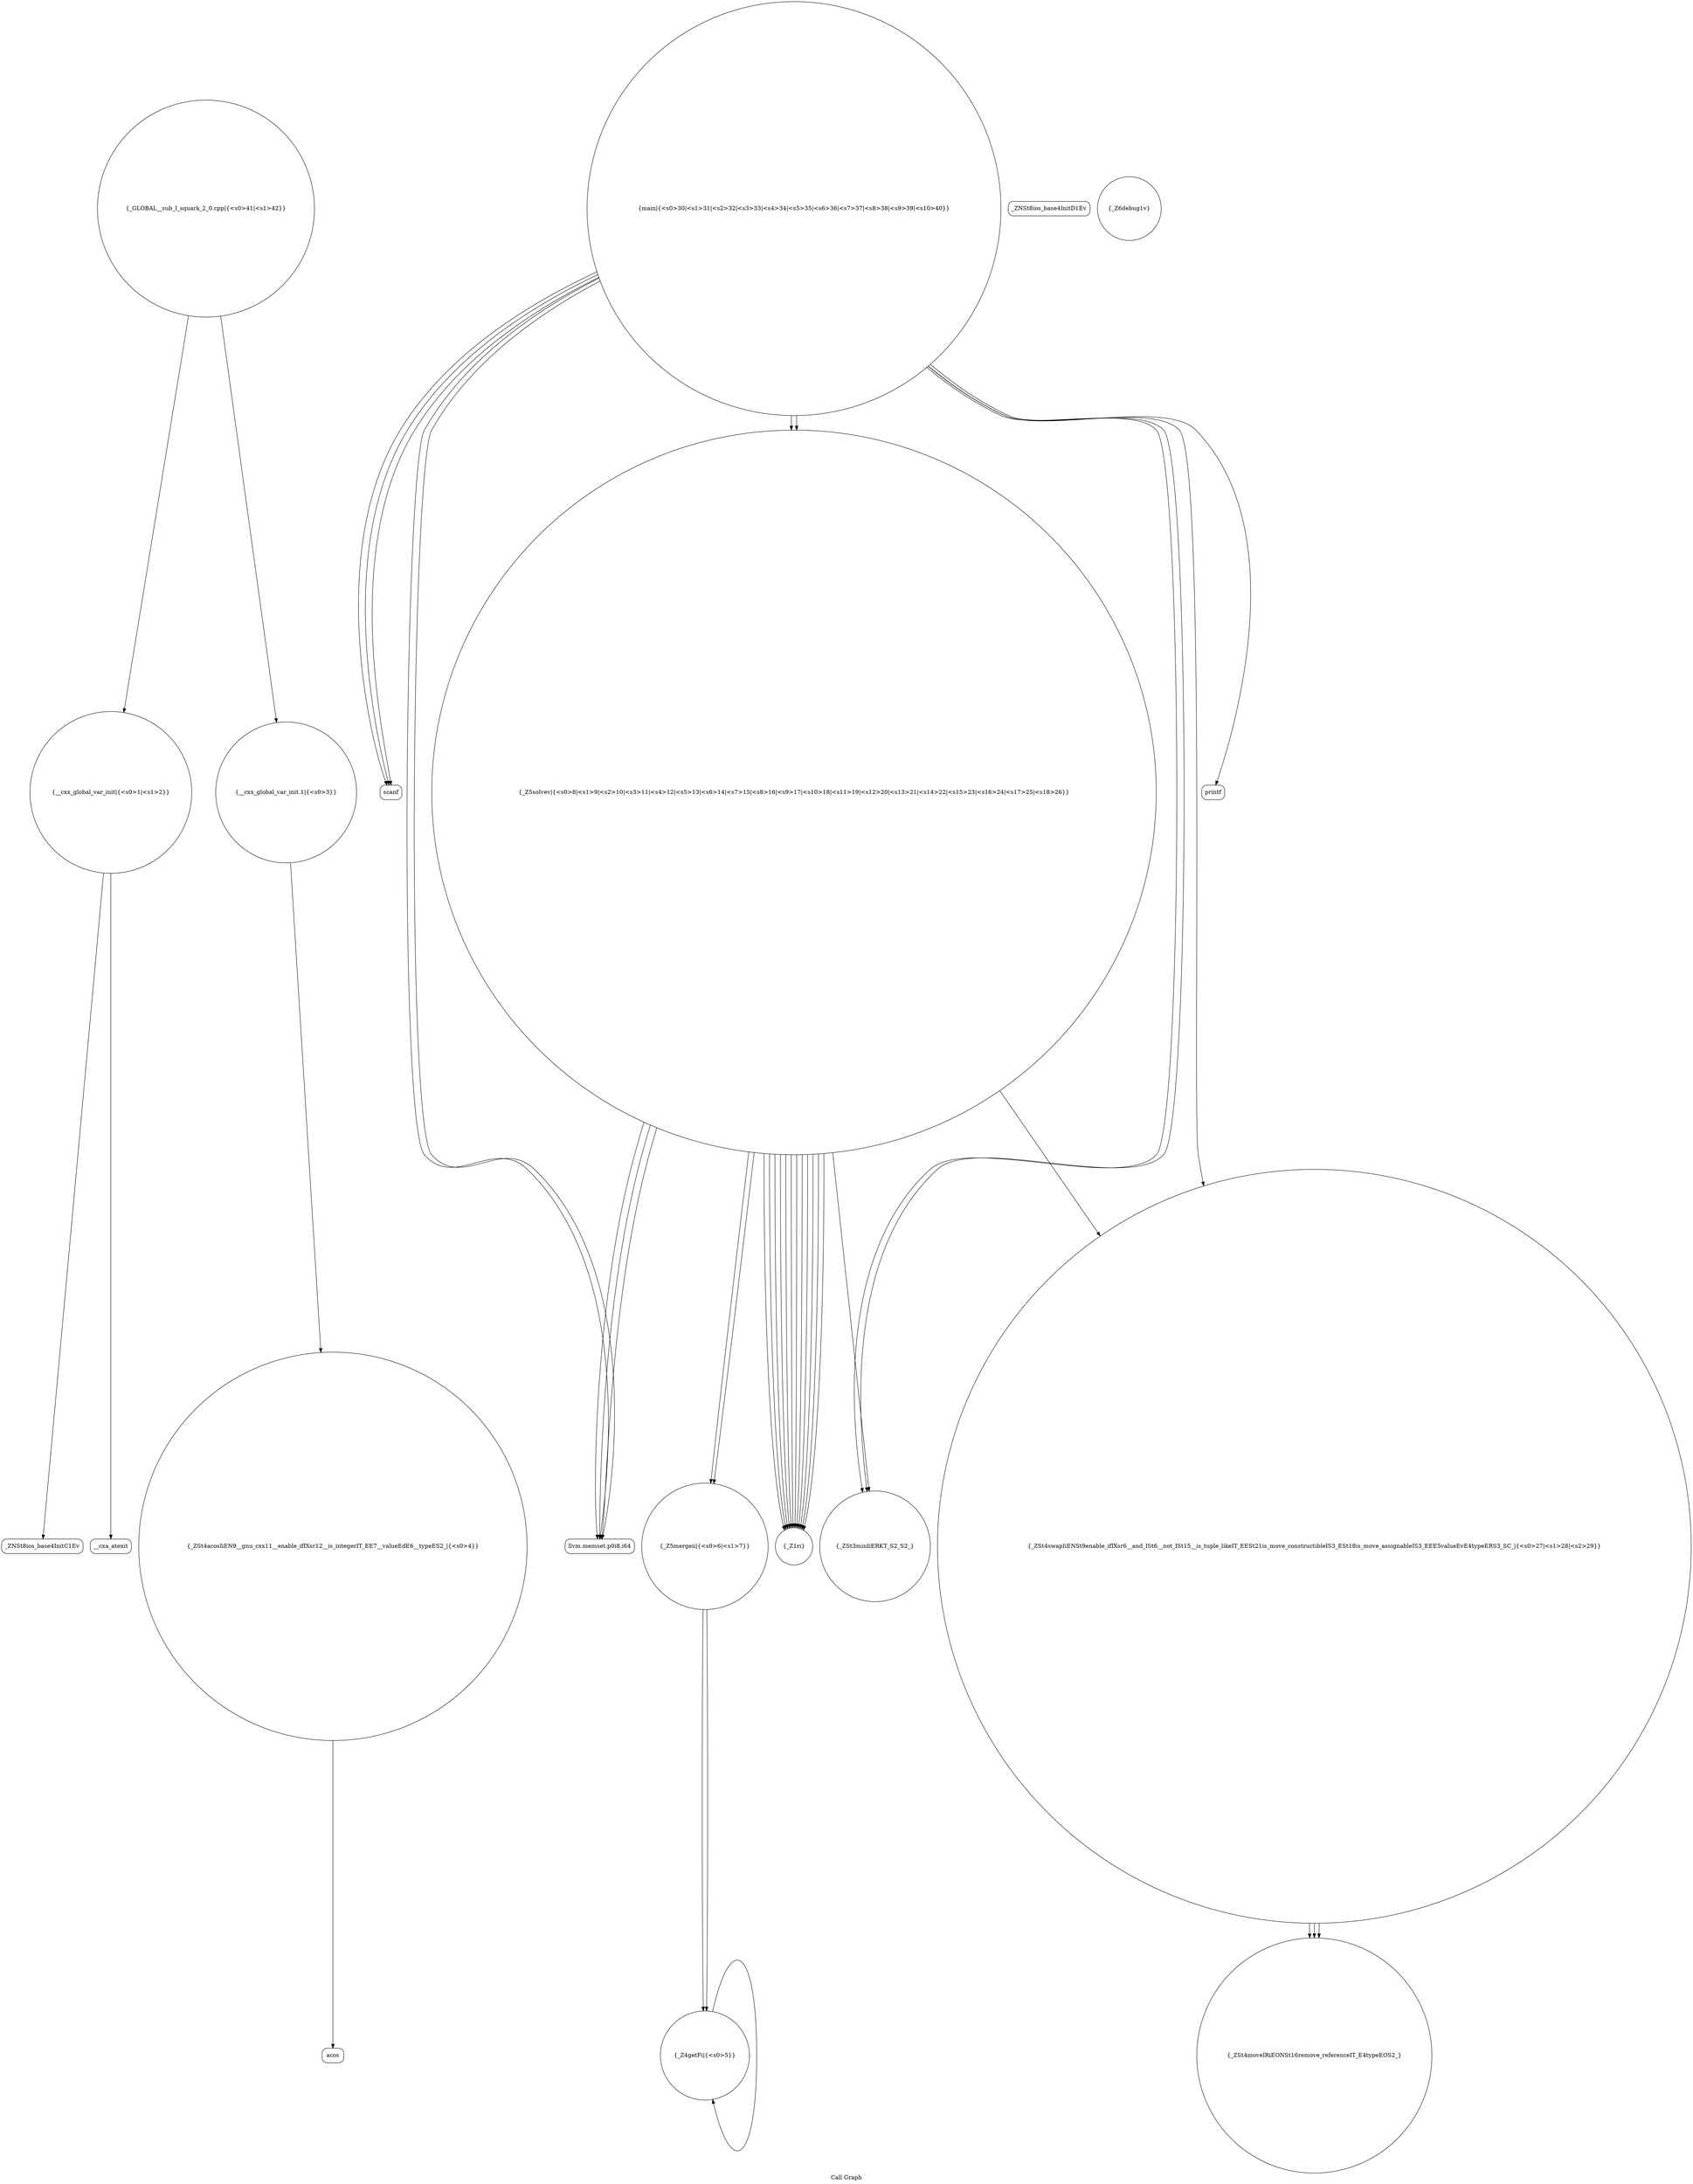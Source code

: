digraph "Call Graph" {
	label="Call Graph";

	Node0x556316fc6830 [shape=record,shape=circle,label="{__cxx_global_var_init|{<s0>1|<s1>2}}"];
	Node0x556316fc6830:s0 -> Node0x556316fc6cc0[color=black];
	Node0x556316fc6830:s1 -> Node0x556316fc6dc0[color=black];
	Node0x556316fc6fc0 [shape=record,shape=circle,label="{_Z1ri}"];
	Node0x556316fc7340 [shape=record,shape=circle,label="{main|{<s0>30|<s1>31|<s2>32|<s3>33|<s4>34|<s5>35|<s6>36|<s7>37|<s8>38|<s9>39|<s10>40}}"];
	Node0x556316fc7340:s0 -> Node0x556316fc73c0[color=black];
	Node0x556316fc7340:s1 -> Node0x556316fc73c0[color=black];
	Node0x556316fc7340:s2 -> Node0x556316fc72c0[color=black];
	Node0x556316fc7340:s3 -> Node0x556316fc72c0[color=black];
	Node0x556316fc7340:s4 -> Node0x556316fc73c0[color=black];
	Node0x556316fc7340:s5 -> Node0x556316fc7140[color=black];
	Node0x556316fc7340:s6 -> Node0x556316fc7240[color=black];
	Node0x556316fc7340:s7 -> Node0x556316fc71c0[color=black];
	Node0x556316fc7340:s8 -> Node0x556316fc7140[color=black];
	Node0x556316fc7340:s9 -> Node0x556316fc7240[color=black];
	Node0x556316fc7340:s10 -> Node0x556316fc7440[color=black];
	Node0x556316fc6d40 [shape=record,shape=Mrecord,label="{_ZNSt8ios_base4InitD1Ev}"];
	Node0x556316fc70c0 [shape=record,shape=circle,label="{_Z5mergeii|{<s0>6|<s1>7}}"];
	Node0x556316fc70c0:s0 -> Node0x556316fc7040[color=black];
	Node0x556316fc70c0:s1 -> Node0x556316fc7040[color=black];
	Node0x556316fc7440 [shape=record,shape=Mrecord,label="{printf}"];
	Node0x556316fc6e40 [shape=record,shape=circle,label="{_Z6debug1v}"];
	Node0x556316fc71c0 [shape=record,shape=circle,label="{_ZSt4swapIiENSt9enable_ifIXsr6__and_ISt6__not_ISt15__is_tuple_likeIT_EESt21is_move_constructibleIS3_ESt18is_move_assignableIS3_EEE5valueEvE4typeERS3_SC_|{<s0>27|<s1>28|<s2>29}}"];
	Node0x556316fc71c0:s0 -> Node0x556316fc7540[color=black];
	Node0x556316fc71c0:s1 -> Node0x556316fc7540[color=black];
	Node0x556316fc71c0:s2 -> Node0x556316fc7540[color=black];
	Node0x556316fc7540 [shape=record,shape=circle,label="{_ZSt4moveIRiEONSt16remove_referenceIT_E4typeEOS2_}"];
	Node0x556316fc6f40 [shape=record,shape=circle,label="{_ZSt4acosIiEN9__gnu_cxx11__enable_ifIXsr12__is_integerIT_EE7__valueEdE6__typeES2_|{<s0>4}}"];
	Node0x556316fc6f40:s0 -> Node0x556316fc74c0[color=black];
	Node0x556316fc72c0 [shape=record,shape=Mrecord,label="{llvm.memset.p0i8.i64}"];
	Node0x556316fc6cc0 [shape=record,shape=Mrecord,label="{_ZNSt8ios_base4InitC1Ev}"];
	Node0x556316fc7040 [shape=record,shape=circle,label="{_Z4getFi|{<s0>5}}"];
	Node0x556316fc7040:s0 -> Node0x556316fc7040[color=black];
	Node0x556316fc73c0 [shape=record,shape=Mrecord,label="{scanf}"];
	Node0x556316fc6dc0 [shape=record,shape=Mrecord,label="{__cxa_atexit}"];
	Node0x556316fc7140 [shape=record,shape=circle,label="{_Z5solvev|{<s0>8|<s1>9|<s2>10|<s3>11|<s4>12|<s5>13|<s6>14|<s7>15|<s8>16|<s9>17|<s10>18|<s11>19|<s12>20|<s13>21|<s14>22|<s15>23|<s16>24|<s17>25|<s18>26}}"];
	Node0x556316fc7140:s0 -> Node0x556316fc6fc0[color=black];
	Node0x556316fc7140:s1 -> Node0x556316fc6fc0[color=black];
	Node0x556316fc7140:s2 -> Node0x556316fc6fc0[color=black];
	Node0x556316fc7140:s3 -> Node0x556316fc6fc0[color=black];
	Node0x556316fc7140:s4 -> Node0x556316fc71c0[color=black];
	Node0x556316fc7140:s5 -> Node0x556316fc6fc0[color=black];
	Node0x556316fc7140:s6 -> Node0x556316fc6fc0[color=black];
	Node0x556316fc7140:s7 -> Node0x556316fc6fc0[color=black];
	Node0x556316fc7140:s8 -> Node0x556316fc6fc0[color=black];
	Node0x556316fc7140:s9 -> Node0x556316fc6fc0[color=black];
	Node0x556316fc7140:s10 -> Node0x556316fc6fc0[color=black];
	Node0x556316fc7140:s11 -> Node0x556316fc6fc0[color=black];
	Node0x556316fc7140:s12 -> Node0x556316fc6fc0[color=black];
	Node0x556316fc7140:s13 -> Node0x556316fc7240[color=black];
	Node0x556316fc7140:s14 -> Node0x556316fc72c0[color=black];
	Node0x556316fc7140:s15 -> Node0x556316fc72c0[color=black];
	Node0x556316fc7140:s16 -> Node0x556316fc72c0[color=black];
	Node0x556316fc7140:s17 -> Node0x556316fc70c0[color=black];
	Node0x556316fc7140:s18 -> Node0x556316fc70c0[color=black];
	Node0x556316fc74c0 [shape=record,shape=Mrecord,label="{acos}"];
	Node0x556316fc6ec0 [shape=record,shape=circle,label="{__cxx_global_var_init.1|{<s0>3}}"];
	Node0x556316fc6ec0:s0 -> Node0x556316fc6f40[color=black];
	Node0x556316fc7240 [shape=record,shape=circle,label="{_ZSt3minIiERKT_S2_S2_}"];
	Node0x556316fc75c0 [shape=record,shape=circle,label="{_GLOBAL__sub_I_squark_2_0.cpp|{<s0>41|<s1>42}}"];
	Node0x556316fc75c0:s0 -> Node0x556316fc6830[color=black];
	Node0x556316fc75c0:s1 -> Node0x556316fc6ec0[color=black];
}
